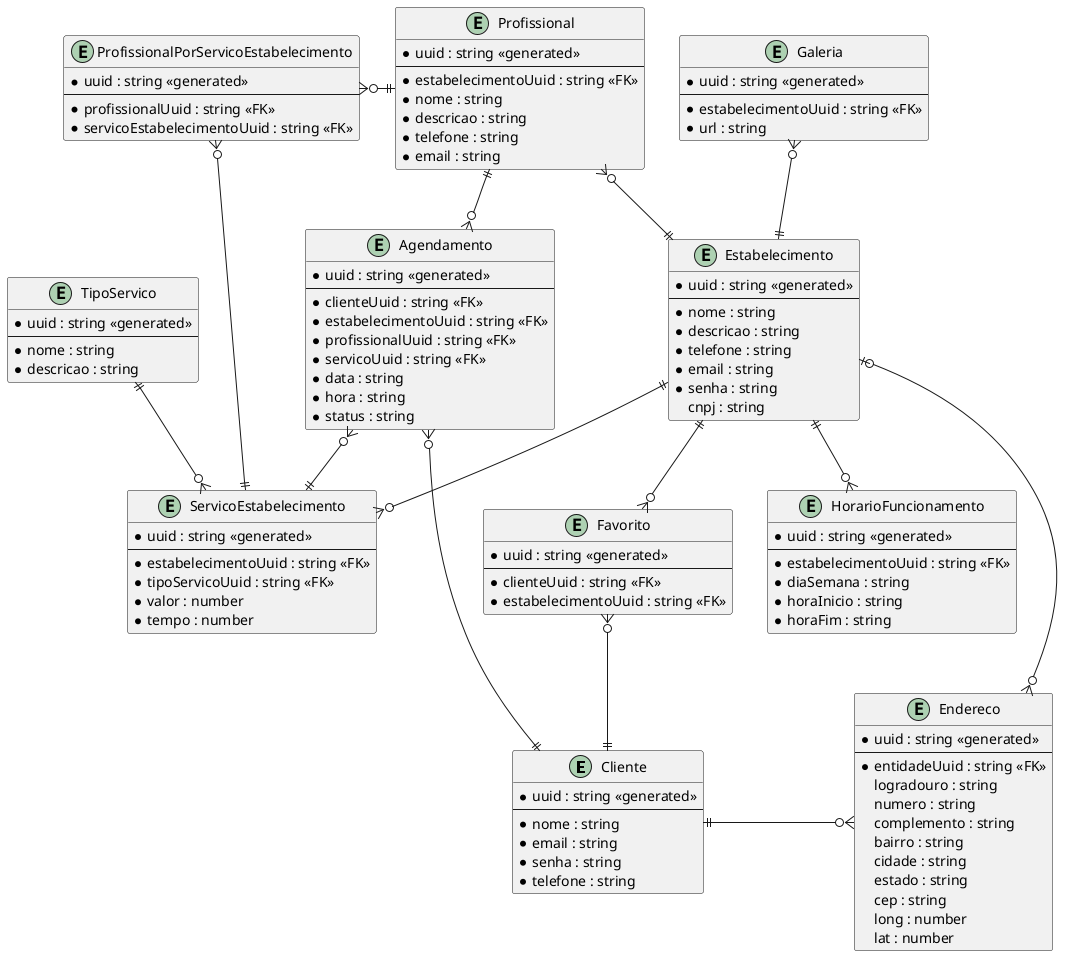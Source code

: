 @startuml BeatyOn


entity Cliente {
    *uuid : string <<generated>>
    --
    *nome : string
    *email : string
    *senha : string
    *telefone : string
}

entity Endereco {
    *uuid : string <<generated>>
    --
    *entidadeUuid : string <<FK>>
    logradouro : string
    numero : string
    complemento : string
    bairro : string
    cidade : string
    estado : string
    cep : string
    long : number
    lat : number
}

entity Estabelecimento {
    *uuid : string <<generated>>
    --
    *nome : string
    *descricao : string
    *telefone : string
    *email : string
    *senha : string
    cnpj : string
}

entity TipoServico{
    *uuid : string <<generated>>
    --
    *nome : string
    *descricao : string
}

entity ServicoEstabelecimento{
    *uuid : string <<generated>>
    --
    *estabelecimentoUuid : string <<FK>>
    *tipoServicoUuid : string <<FK>>
    *valor : number
    *tempo : number
}

entity Agendamento{
    *uuid : string <<generated>>
    --
    *clienteUuid : string <<FK>>
    *estabelecimentoUuid : string <<FK>>
    *profissionalUuid : string <<FK>>
    *servicoUuid : string <<FK>>
    *data : string
    *hora : string
    *status : string
}

entity HorarioFuncionamento{
    *uuid : string <<generated>>
    --
    *estabelecimentoUuid : string <<FK>>
    *diaSemana : string
    *horaInicio : string
    *horaFim : string
}

entity Profissional{
    *uuid : string <<generated>>
    --
    *estabelecimentoUuid : string <<FK>>
    *nome : string
    *descricao : string
    *telefone : string
    *email : string
}

entity ProfissionalPorServicoEstabelecimento{
    *uuid : string <<generated>>
    --
    *profissionalUuid : string <<FK>>
    *servicoEstabelecimentoUuid : string <<FK>>
}

entity Favorito{
    *uuid : string <<generated>>
    --
    *clienteUuid : string <<FK>>
    *estabelecimentoUuid : string <<FK>>
}

entity Galeria {
    *uuid : string <<generated>>
    --
    *estabelecimentoUuid : string <<FK>>
    *url : string
}

Cliente ||-up-o{ Favorito
Estabelecimento ||-down-o{ Favorito
Estabelecimento ||-up-o{ Galeria
Agendamento }o-up-|| Profissional
Agendamento }o--|| ServicoEstabelecimento
Agendamento }o--|| Cliente
Estabelecimento |o-down-o{ Endereco
Estabelecimento ||-up-o{ Profissional
Estabelecimento ||--o{ ServicoEstabelecimento

Cliente ||-right-o{ Endereco
TipoServico ||--o{ ServicoEstabelecimento
Estabelecimento ||--o{ HorarioFuncionamento
Profissional ||-left-o{ ProfissionalPorServicoEstabelecimento
ServicoEstabelecimento ||--o{ ProfissionalPorServicoEstabelecimento


@enduml